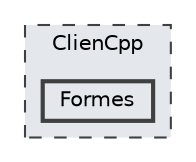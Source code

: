 digraph "ClienCpp/Formes"
{
 // LATEX_PDF_SIZE
  bgcolor="transparent";
  edge [fontname=Helvetica,fontsize=10,labelfontname=Helvetica,labelfontsize=10];
  node [fontname=Helvetica,fontsize=10,shape=box,height=0.2,width=0.4];
  compound=true
  subgraph clusterdir_0d48befdad4a2188e508c4e6828f7c09 {
    graph [ bgcolor="#e4e8ed", pencolor="grey25", label="ClienCpp", fontname=Helvetica,fontsize=10 style="filled,dashed", URL="dir_0d48befdad4a2188e508c4e6828f7c09.html",tooltip=""]
  dir_8a53aa2eb4af19ccb914a2d082476708 [label="Formes", fillcolor="#e4e8ed", color="grey25", style="filled,bold", URL="dir_8a53aa2eb4af19ccb914a2d082476708.html",tooltip=""];
  }
}
